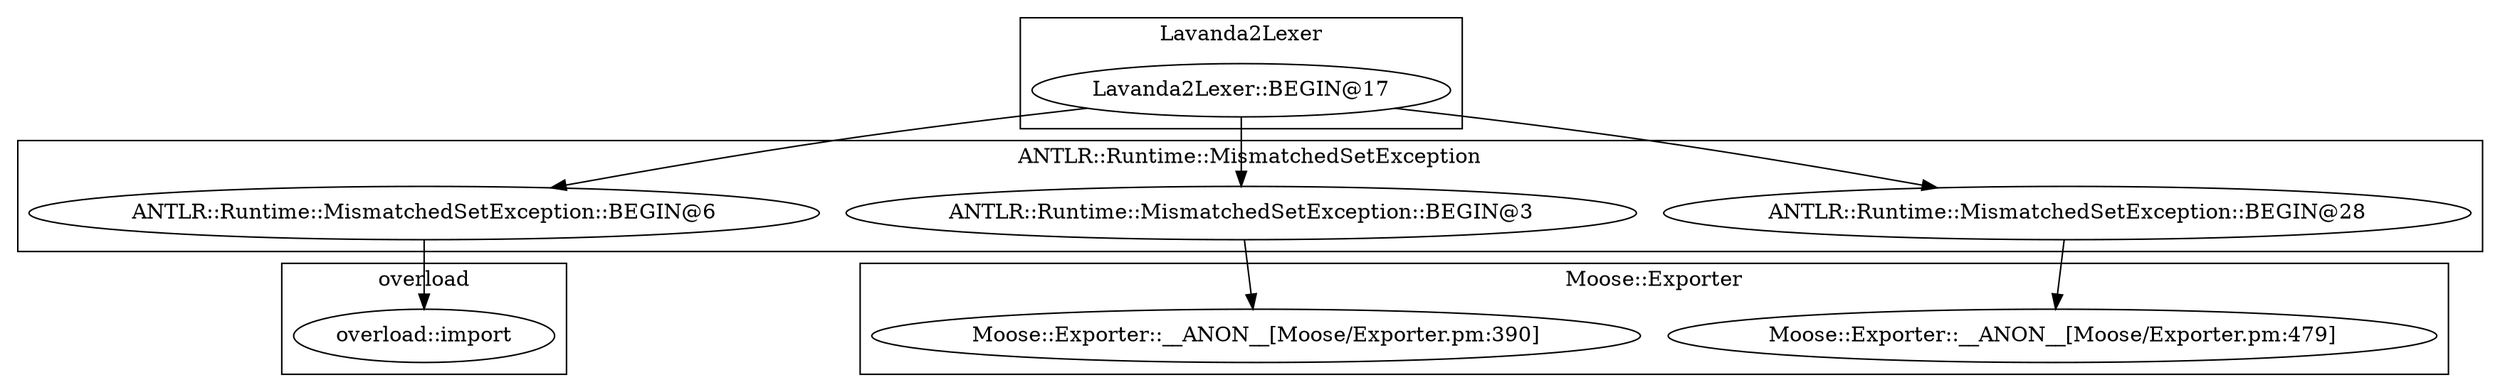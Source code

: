 digraph {
graph [overlap=false]
subgraph cluster_Moose_Exporter {
	label="Moose::Exporter";
	"Moose::Exporter::__ANON__[Moose/Exporter.pm:479]";
	"Moose::Exporter::__ANON__[Moose/Exporter.pm:390]";
}
subgraph cluster_ANTLR_Runtime_MismatchedSetException {
	label="ANTLR::Runtime::MismatchedSetException";
	"ANTLR::Runtime::MismatchedSetException::BEGIN@6";
	"ANTLR::Runtime::MismatchedSetException::BEGIN@28";
	"ANTLR::Runtime::MismatchedSetException::BEGIN@3";
}
subgraph cluster_overload {
	label="overload";
	"overload::import";
}
subgraph cluster_Lavanda2Lexer {
	label="Lavanda2Lexer";
	"Lavanda2Lexer::BEGIN@17";
}
"ANTLR::Runtime::MismatchedSetException::BEGIN@28" -> "Moose::Exporter::__ANON__[Moose/Exporter.pm:479]";
"ANTLR::Runtime::MismatchedSetException::BEGIN@6" -> "overload::import";
"Lavanda2Lexer::BEGIN@17" -> "ANTLR::Runtime::MismatchedSetException::BEGIN@28";
"Lavanda2Lexer::BEGIN@17" -> "ANTLR::Runtime::MismatchedSetException::BEGIN@6";
"ANTLR::Runtime::MismatchedSetException::BEGIN@3" -> "Moose::Exporter::__ANON__[Moose/Exporter.pm:390]";
"Lavanda2Lexer::BEGIN@17" -> "ANTLR::Runtime::MismatchedSetException::BEGIN@3";
}
